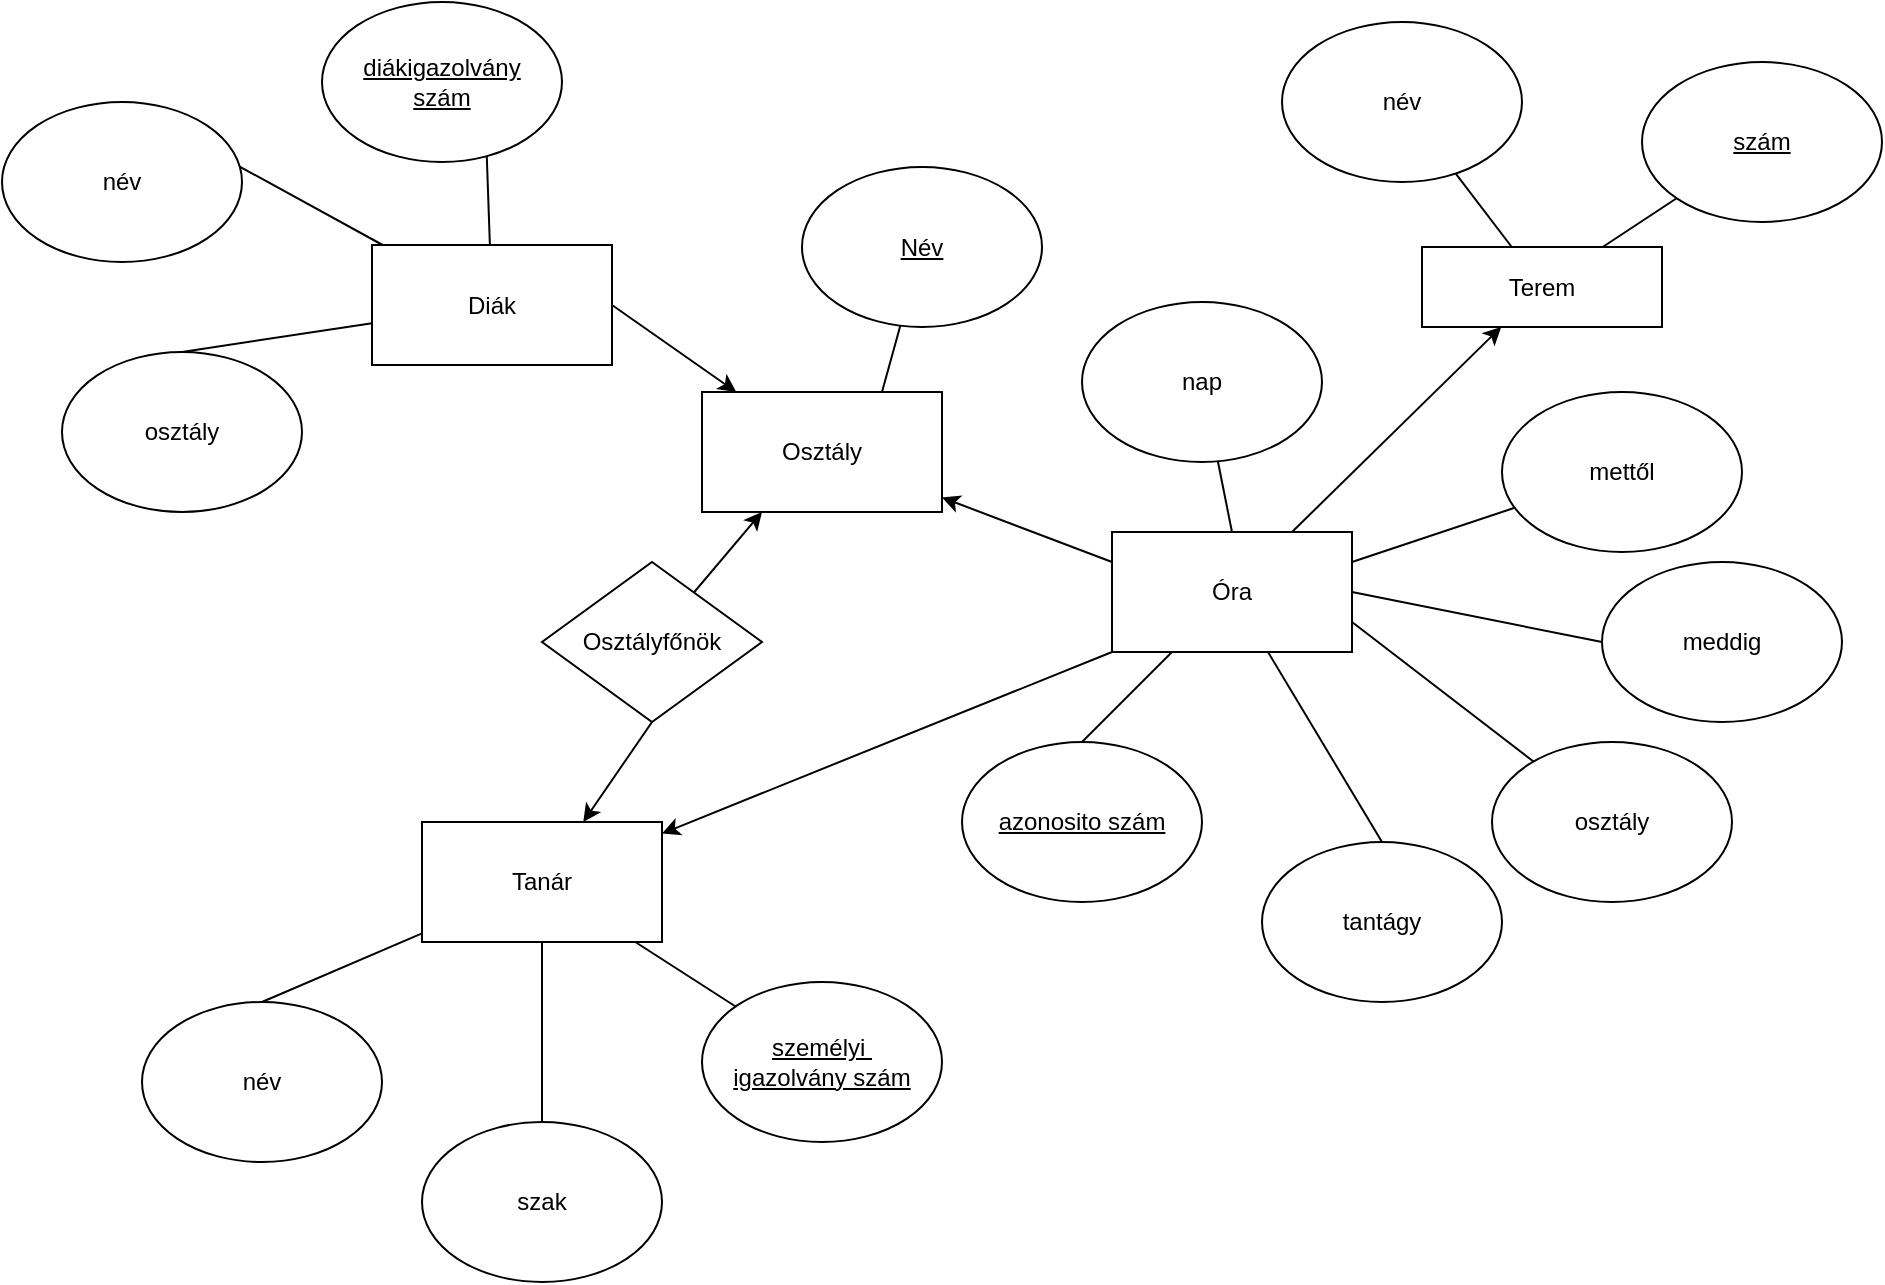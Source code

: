 <mxfile version="20.5.3" type="google"><diagram id="RDE5hzJfbvGd7VpNJJA2" name="Page-1"><mxGraphModel grid="1" page="1" gridSize="10" guides="1" tooltips="1" connect="1" arrows="1" fold="1" pageScale="1" pageWidth="2336" pageHeight="1654" math="0" shadow="0"><root><mxCell id="0"/><mxCell id="1" parent="0"/><mxCell id="nDfXYMAVuvmdg1qr9hsg-32" style="edgeStyle=none;rounded=0;orthogonalLoop=1;jettySize=auto;html=1;entryX=0.5;entryY=0;entryDx=0;entryDy=0;endArrow=none;endFill=0;" edge="1" parent="1" source="nDfXYMAVuvmdg1qr9hsg-1" target="nDfXYMAVuvmdg1qr9hsg-15"><mxGeometry relative="1" as="geometry"/></mxCell><mxCell id="nDfXYMAVuvmdg1qr9hsg-33" style="edgeStyle=none;rounded=0;orthogonalLoop=1;jettySize=auto;html=1;endArrow=none;endFill=0;" edge="1" parent="1" source="nDfXYMAVuvmdg1qr9hsg-1" target="nDfXYMAVuvmdg1qr9hsg-13"><mxGeometry relative="1" as="geometry"/></mxCell><mxCell id="nDfXYMAVuvmdg1qr9hsg-34" style="edgeStyle=none;rounded=0;orthogonalLoop=1;jettySize=auto;html=1;endArrow=none;endFill=0;" edge="1" parent="1" source="nDfXYMAVuvmdg1qr9hsg-1" target="nDfXYMAVuvmdg1qr9hsg-14"><mxGeometry relative="1" as="geometry"/></mxCell><mxCell id="nDfXYMAVuvmdg1qr9hsg-47" style="edgeStyle=none;rounded=0;orthogonalLoop=1;jettySize=auto;html=1;entryX=0;entryY=1;entryDx=0;entryDy=0;endArrow=none;endFill=0;startArrow=classic;startFill=1;" edge="1" parent="1" source="nDfXYMAVuvmdg1qr9hsg-1" target="nDfXYMAVuvmdg1qr9hsg-2"><mxGeometry relative="1" as="geometry"><mxPoint x="1012.5" y="487.5" as="targetPoint"/></mxGeometry></mxCell><mxCell id="7ezpZBl8YY2N__iLiOZH-4" style="edgeStyle=none;rounded=0;orthogonalLoop=1;jettySize=auto;html=1;entryX=0.5;entryY=1;entryDx=0;entryDy=0;endArrow=none;endFill=0;startArrow=classic;startFill=1;" edge="1" parent="1" source="nDfXYMAVuvmdg1qr9hsg-1" target="7ezpZBl8YY2N__iLiOZH-3"><mxGeometry relative="1" as="geometry"/></mxCell><mxCell id="nDfXYMAVuvmdg1qr9hsg-1" value="Tanár" style="rounded=0;whiteSpace=wrap;html=1;" vertex="1" parent="1"><mxGeometry x="810" y="510" width="120" height="60" as="geometry"/></mxCell><mxCell id="nDfXYMAVuvmdg1qr9hsg-28" style="edgeStyle=none;rounded=0;orthogonalLoop=1;jettySize=auto;html=1;entryX=0.5;entryY=0;entryDx=0;entryDy=0;endArrow=none;endFill=0;" edge="1" parent="1" source="nDfXYMAVuvmdg1qr9hsg-2" target="nDfXYMAVuvmdg1qr9hsg-8"><mxGeometry relative="1" as="geometry"/></mxCell><mxCell id="nDfXYMAVuvmdg1qr9hsg-51" style="edgeStyle=none;rounded=0;orthogonalLoop=1;jettySize=auto;html=1;entryX=0;entryY=0.5;entryDx=0;entryDy=0;startArrow=none;startFill=0;endArrow=none;endFill=0;exitX=1;exitY=0.5;exitDx=0;exitDy=0;" edge="1" parent="1" source="nDfXYMAVuvmdg1qr9hsg-2" target="nDfXYMAVuvmdg1qr9hsg-7"><mxGeometry relative="1" as="geometry"><mxPoint x="1260" y="230" as="sourcePoint"/></mxGeometry></mxCell><mxCell id="nDfXYMAVuvmdg1qr9hsg-52" style="edgeStyle=none;rounded=0;orthogonalLoop=1;jettySize=auto;html=1;startArrow=none;startFill=0;endArrow=none;endFill=0;exitX=1;exitY=0.25;exitDx=0;exitDy=0;" edge="1" parent="1" source="nDfXYMAVuvmdg1qr9hsg-2" target="nDfXYMAVuvmdg1qr9hsg-6"><mxGeometry relative="1" as="geometry"><mxPoint x="1370" y="220" as="sourcePoint"/></mxGeometry></mxCell><mxCell id="hjLEXBzrF9bNJklWgtkt-4" style="edgeStyle=none;rounded=0;orthogonalLoop=1;jettySize=auto;html=1;entryX=0.5;entryY=0;entryDx=0;entryDy=0;endArrow=none;endFill=0;" edge="1" parent="1" source="nDfXYMAVuvmdg1qr9hsg-2" target="hjLEXBzrF9bNJklWgtkt-3"><mxGeometry relative="1" as="geometry"/></mxCell><mxCell id="nDfXYMAVuvmdg1qr9hsg-2" value="Óra" style="rounded=0;whiteSpace=wrap;html=1;" vertex="1" parent="1"><mxGeometry x="1155" y="365" width="120" height="60" as="geometry"/></mxCell><mxCell id="nDfXYMAVuvmdg1qr9hsg-23" style="rounded=0;orthogonalLoop=1;jettySize=auto;html=1;entryX=0.5;entryY=0;entryDx=0;entryDy=0;endArrow=none;endFill=0;" edge="1" parent="1" source="nDfXYMAVuvmdg1qr9hsg-4" target="nDfXYMAVuvmdg1qr9hsg-22"><mxGeometry relative="1" as="geometry"/></mxCell><mxCell id="nDfXYMAVuvmdg1qr9hsg-24" style="rounded=0;orthogonalLoop=1;jettySize=auto;html=1;entryX=0.5;entryY=0;entryDx=0;entryDy=0;endArrow=none;endFill=0;" edge="1" parent="1" source="nDfXYMAVuvmdg1qr9hsg-4" target="nDfXYMAVuvmdg1qr9hsg-17"><mxGeometry relative="1" as="geometry"/></mxCell><mxCell id="nDfXYMAVuvmdg1qr9hsg-25" style="rounded=0;orthogonalLoop=1;jettySize=auto;html=1;entryX=0.667;entryY=0.125;entryDx=0;entryDy=0;entryPerimeter=0;endArrow=none;endFill=0;" edge="1" parent="1" source="nDfXYMAVuvmdg1qr9hsg-4" target="nDfXYMAVuvmdg1qr9hsg-18"><mxGeometry relative="1" as="geometry"/></mxCell><mxCell id="nDfXYMAVuvmdg1qr9hsg-4" value="Diák" style="rounded=0;whiteSpace=wrap;html=1;" vertex="1" parent="1"><mxGeometry x="785" y="221.5" width="120" height="60" as="geometry"/></mxCell><mxCell id="nDfXYMAVuvmdg1qr9hsg-6" value="mettől" style="ellipse;whiteSpace=wrap;html=1;" vertex="1" parent="1"><mxGeometry x="1350" y="295" width="120" height="80" as="geometry"/></mxCell><mxCell id="nDfXYMAVuvmdg1qr9hsg-7" value="meddig" style="ellipse;whiteSpace=wrap;html=1;" vertex="1" parent="1"><mxGeometry x="1400" y="380" width="120" height="80" as="geometry"/></mxCell><mxCell id="nDfXYMAVuvmdg1qr9hsg-8" value="tantágy" style="ellipse;whiteSpace=wrap;html=1;" vertex="1" parent="1"><mxGeometry x="1230" y="520" width="120" height="80" as="geometry"/></mxCell><mxCell id="nDfXYMAVuvmdg1qr9hsg-13" value="szak" style="ellipse;whiteSpace=wrap;html=1;" vertex="1" parent="1"><mxGeometry x="810" y="660" width="120" height="80" as="geometry"/></mxCell><mxCell id="nDfXYMAVuvmdg1qr9hsg-14" value="&lt;u&gt;személyi&amp;nbsp;&lt;br&gt;igazolvány szám&lt;/u&gt;" style="ellipse;whiteSpace=wrap;html=1;" vertex="1" parent="1"><mxGeometry x="950" y="590" width="120" height="80" as="geometry"/></mxCell><mxCell id="nDfXYMAVuvmdg1qr9hsg-15" value="név" style="ellipse;whiteSpace=wrap;html=1;" vertex="1" parent="1"><mxGeometry x="670" y="600" width="120" height="80" as="geometry"/></mxCell><mxCell id="nDfXYMAVuvmdg1qr9hsg-17" value="osztály" style="ellipse;whiteSpace=wrap;html=1;" vertex="1" parent="1"><mxGeometry x="630" y="275" width="120" height="80" as="geometry"/></mxCell><mxCell id="nDfXYMAVuvmdg1qr9hsg-18" value="&lt;u&gt;diákigazolvány&lt;br&gt;szám&lt;/u&gt;" style="ellipse;whiteSpace=wrap;html=1;" vertex="1" parent="1"><mxGeometry x="760" y="100" width="120" height="80" as="geometry"/></mxCell><mxCell id="nDfXYMAVuvmdg1qr9hsg-19" value="&lt;u&gt;szám&lt;/u&gt;" style="ellipse;whiteSpace=wrap;html=1;" vertex="1" parent="1"><mxGeometry x="1420" y="130" width="120" height="80" as="geometry"/></mxCell><mxCell id="nDfXYMAVuvmdg1qr9hsg-22" value="név" style="ellipse;whiteSpace=wrap;html=1;" vertex="1" parent="1"><mxGeometry x="600" y="150" width="120" height="80" as="geometry"/></mxCell><mxCell id="nDfXYMAVuvmdg1qr9hsg-40" style="edgeStyle=none;rounded=0;orthogonalLoop=1;jettySize=auto;html=1;endArrow=none;endFill=0;" edge="1" parent="1" source="nDfXYMAVuvmdg1qr9hsg-38" target="nDfXYMAVuvmdg1qr9hsg-19"><mxGeometry relative="1" as="geometry"/></mxCell><mxCell id="nDfXYMAVuvmdg1qr9hsg-42" style="edgeStyle=none;rounded=0;orthogonalLoop=1;jettySize=auto;html=1;entryX=0.75;entryY=0;entryDx=0;entryDy=0;endArrow=none;endFill=0;targetPerimeterSpacing=1;startArrow=classic;startFill=1;" edge="1" parent="1" source="nDfXYMAVuvmdg1qr9hsg-38" target="nDfXYMAVuvmdg1qr9hsg-2"><mxGeometry relative="1" as="geometry"><mxPoint x="1300" y="185.0" as="targetPoint"/></mxGeometry></mxCell><mxCell id="nDfXYMAVuvmdg1qr9hsg-38" value="Terem" style="rounded=0;whiteSpace=wrap;html=1;" vertex="1" parent="1"><mxGeometry x="1310" y="222.5" width="120" height="40" as="geometry"/></mxCell><mxCell id="hjLEXBzrF9bNJklWgtkt-2" value="" style="rounded=0;orthogonalLoop=1;jettySize=auto;html=1;endArrow=none;endFill=0;" edge="1" parent="1" source="hjLEXBzrF9bNJklWgtkt-1" target="nDfXYMAVuvmdg1qr9hsg-38"><mxGeometry relative="1" as="geometry"/></mxCell><mxCell id="hjLEXBzrF9bNJklWgtkt-1" value="név" style="ellipse;whiteSpace=wrap;html=1;" vertex="1" parent="1"><mxGeometry x="1240" y="110" width="120" height="80" as="geometry"/></mxCell><mxCell id="hjLEXBzrF9bNJklWgtkt-3" value="&lt;u&gt;azonosito szám&lt;/u&gt;" style="ellipse;whiteSpace=wrap;html=1;" vertex="1" parent="1"><mxGeometry x="1080" y="470" width="120" height="80" as="geometry"/></mxCell><mxCell id="hjLEXBzrF9bNJklWgtkt-7" style="edgeStyle=none;rounded=0;orthogonalLoop=1;jettySize=auto;html=1;entryX=1;entryY=0.75;entryDx=0;entryDy=0;endArrow=none;endFill=0;" edge="1" parent="1" source="hjLEXBzrF9bNJklWgtkt-6" target="nDfXYMAVuvmdg1qr9hsg-2"><mxGeometry relative="1" as="geometry"/></mxCell><mxCell id="hjLEXBzrF9bNJklWgtkt-6" value="osztály" style="ellipse;whiteSpace=wrap;html=1;" vertex="1" parent="1"><mxGeometry x="1345" y="470" width="120" height="80" as="geometry"/></mxCell><mxCell id="hjLEXBzrF9bNJklWgtkt-11" style="edgeStyle=none;rounded=0;orthogonalLoop=1;jettySize=auto;html=1;entryX=1;entryY=0.5;entryDx=0;entryDy=0;endArrow=none;endFill=0;startArrow=classic;startFill=1;" edge="1" parent="1" source="hjLEXBzrF9bNJklWgtkt-10" target="nDfXYMAVuvmdg1qr9hsg-4"><mxGeometry relative="1" as="geometry"/></mxCell><mxCell id="hjLEXBzrF9bNJklWgtkt-12" style="edgeStyle=none;rounded=0;orthogonalLoop=1;jettySize=auto;html=1;entryX=0;entryY=0.25;entryDx=0;entryDy=0;endArrow=none;endFill=0;startArrow=classic;startFill=1;" edge="1" parent="1" source="hjLEXBzrF9bNJklWgtkt-10" target="nDfXYMAVuvmdg1qr9hsg-2"><mxGeometry relative="1" as="geometry"/></mxCell><mxCell id="hjLEXBzrF9bNJklWgtkt-10" value="Osztály" style="rounded=0;whiteSpace=wrap;html=1;" vertex="1" parent="1"><mxGeometry x="950" y="295" width="120" height="60" as="geometry"/></mxCell><mxCell id="hjLEXBzrF9bNJklWgtkt-14" style="edgeStyle=none;rounded=0;orthogonalLoop=1;jettySize=auto;html=1;entryX=0.75;entryY=0;entryDx=0;entryDy=0;endArrow=none;endFill=0;" edge="1" parent="1" source="hjLEXBzrF9bNJklWgtkt-13" target="hjLEXBzrF9bNJklWgtkt-10"><mxGeometry relative="1" as="geometry"/></mxCell><mxCell id="hjLEXBzrF9bNJklWgtkt-13" value="&lt;u&gt;Név&lt;/u&gt;" style="ellipse;whiteSpace=wrap;html=1;" vertex="1" parent="1"><mxGeometry x="1000" y="182.5" width="120" height="80" as="geometry"/></mxCell><mxCell id="7ezpZBl8YY2N__iLiOZH-5" style="edgeStyle=none;rounded=0;orthogonalLoop=1;jettySize=auto;html=1;entryX=0.25;entryY=1;entryDx=0;entryDy=0;endArrow=classic;endFill=1;startArrow=none;startFill=0;" edge="1" parent="1" source="7ezpZBl8YY2N__iLiOZH-3" target="hjLEXBzrF9bNJklWgtkt-10"><mxGeometry relative="1" as="geometry"/></mxCell><mxCell id="7ezpZBl8YY2N__iLiOZH-3" value="Osztályfőnök" style="rhombus;whiteSpace=wrap;html=1;" vertex="1" parent="1"><mxGeometry x="870" y="380" width="110" height="80" as="geometry"/></mxCell><mxCell id="9fZsQ62ETT1OYo2Whyl6-2" style="rounded=0;orthogonalLoop=1;jettySize=auto;html=1;entryX=0.5;entryY=0;entryDx=0;entryDy=0;endArrow=none;endFill=0;" edge="1" parent="1" source="9fZsQ62ETT1OYo2Whyl6-1" target="nDfXYMAVuvmdg1qr9hsg-2"><mxGeometry relative="1" as="geometry"/></mxCell><mxCell id="9fZsQ62ETT1OYo2Whyl6-1" value="nap" style="ellipse;whiteSpace=wrap;html=1;" vertex="1" parent="1"><mxGeometry x="1140" y="250" width="120" height="80" as="geometry"/></mxCell></root></mxGraphModel></diagram></mxfile>